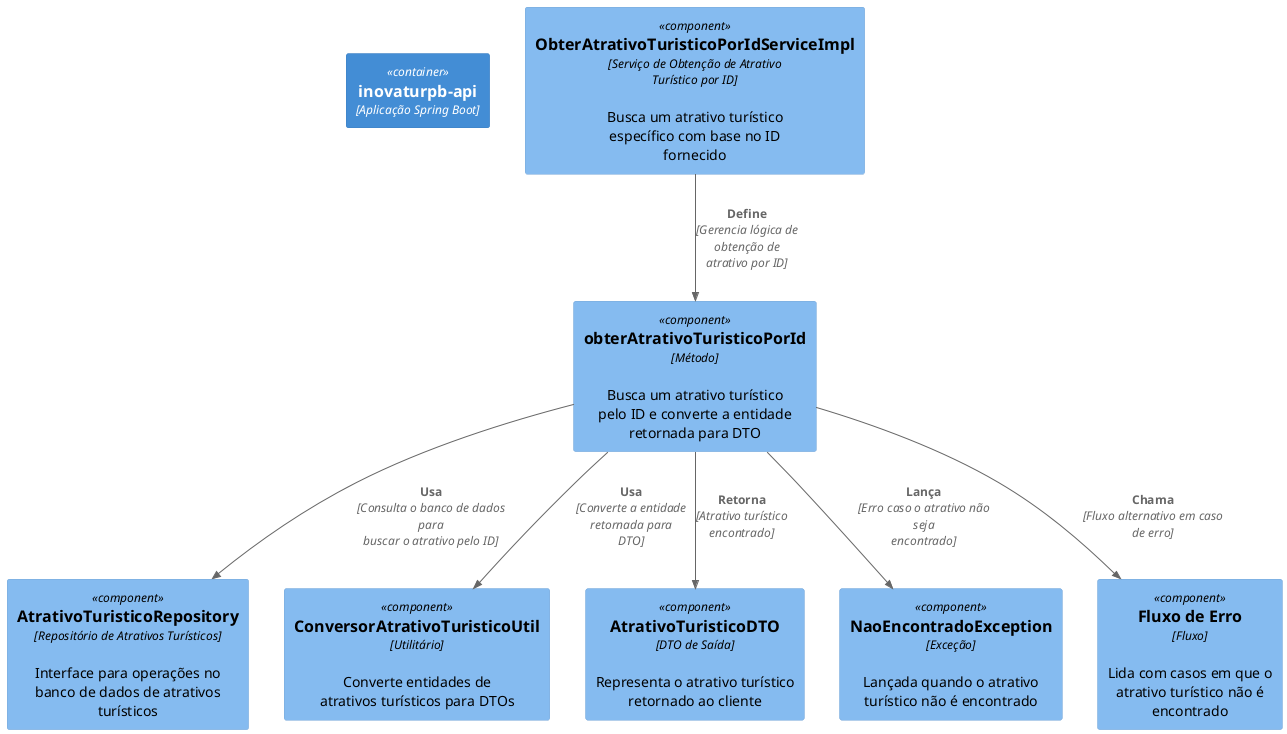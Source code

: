 @startuml
!define C4_COMPONENT
!include <C4/C4_Component.puml>

Container(app, "inovaturpb-api", "Aplicação Spring Boot")

' Serviço principal
Component(service, "ObterAtrativoTuristicoPorIdServiceImpl", "Serviço de Obtenção de Atrativo Turístico por ID", "Busca um atrativo turístico específico com base no ID fornecido")

' Repositórios e Componentes Auxiliares
Component(repository, "AtrativoTuristicoRepository", "Repositório de Atrativos Turísticos", "Interface para operações no banco de dados de atrativos turísticos")
Component(util, "ConversorAtrativoTuristicoUtil", "Utilitário", "Converte entidades de atrativos turísticos para DTOs")
Component(dtoOut, "AtrativoTuristicoDTO", "DTO de Saída", "Representa o atrativo turístico retornado ao cliente")
Component(exception, "NaoEncontradoException", "Exceção", "Lançada quando o atrativo turístico não é encontrado")

' Método principal
Component(method, "obterAtrativoTuristicoPorId", "Método", "Busca um atrativo turístico pelo ID e converte a entidade retornada para DTO")

' Fluxos Alternativos e Erros
Component(errorFlow, "Fluxo de Erro", "Fluxo", "Lida com casos em que o atrativo turístico não é encontrado")

' Relacionamentos
Rel(service, method, "Define", "Gerencia lógica de obtenção de atrativo por ID")
Rel(method, repository, "Usa", "Consulta o banco de dados para buscar o atrativo pelo ID")
Rel(method, util, "Usa", "Converte a entidade retornada para DTO")
Rel(method, dtoOut, "Retorna", "Atrativo turístico encontrado")
Rel(method, exception, "Lança", "Erro caso o atrativo não seja encontrado")
Rel(method, errorFlow, "Chama", "Fluxo alternativo em caso de erro")

@enduml

